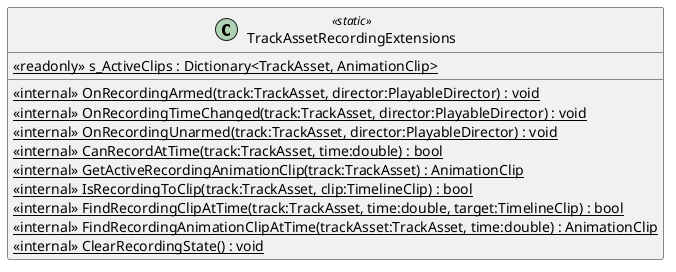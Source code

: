 @startuml
class TrackAssetRecordingExtensions <<static>> {
    {static} <<readonly>> s_ActiveClips : Dictionary<TrackAsset, AnimationClip>
    <<internal>> {static} OnRecordingArmed(track:TrackAsset, director:PlayableDirector) : void
    <<internal>> {static} OnRecordingTimeChanged(track:TrackAsset, director:PlayableDirector) : void
    <<internal>> {static} OnRecordingUnarmed(track:TrackAsset, director:PlayableDirector) : void
    <<internal>> {static} CanRecordAtTime(track:TrackAsset, time:double) : bool
    <<internal>> {static} GetActiveRecordingAnimationClip(track:TrackAsset) : AnimationClip
    <<internal>> {static} IsRecordingToClip(track:TrackAsset, clip:TimelineClip) : bool
    <<internal>> {static} FindRecordingClipAtTime(track:TrackAsset, time:double, target:TimelineClip) : bool
    <<internal>> {static} FindRecordingAnimationClipAtTime(trackAsset:TrackAsset, time:double) : AnimationClip
    <<internal>> {static} ClearRecordingState() : void
}
@enduml
